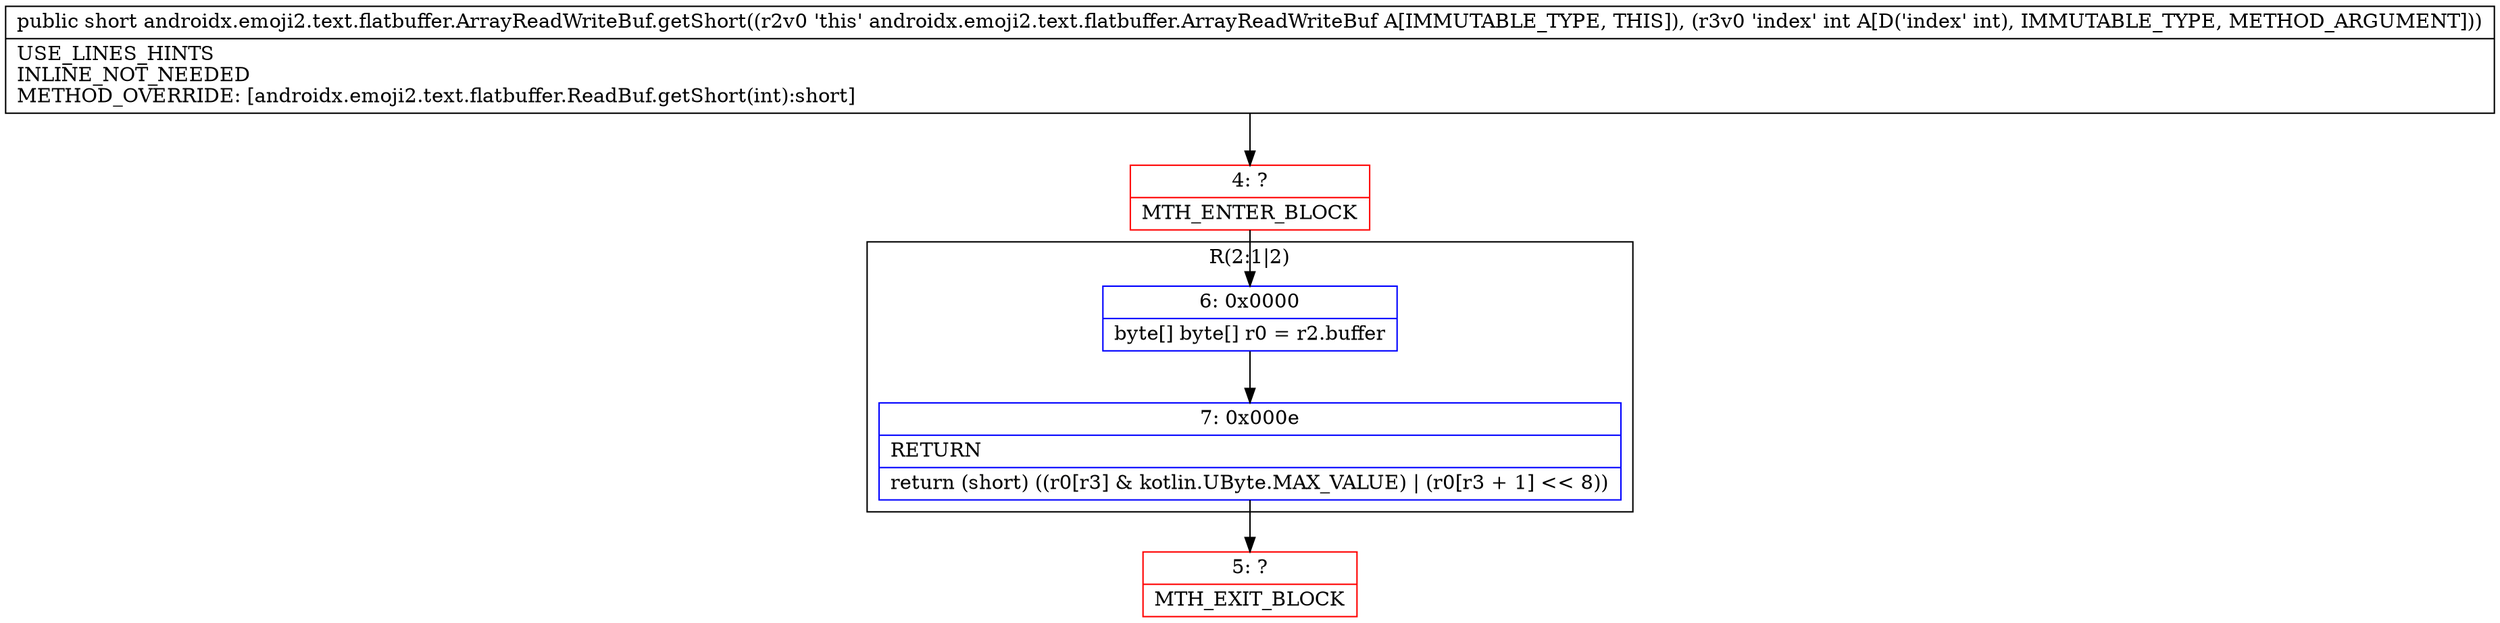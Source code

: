 digraph "CFG forandroidx.emoji2.text.flatbuffer.ArrayReadWriteBuf.getShort(I)S" {
subgraph cluster_Region_1937180628 {
label = "R(2:1|2)";
node [shape=record,color=blue];
Node_6 [shape=record,label="{6\:\ 0x0000|byte[] byte[] r0 = r2.buffer\l}"];
Node_7 [shape=record,label="{7\:\ 0x000e|RETURN\l|return (short) ((r0[r3] & kotlin.UByte.MAX_VALUE) \| (r0[r3 + 1] \<\< 8))\l}"];
}
Node_4 [shape=record,color=red,label="{4\:\ ?|MTH_ENTER_BLOCK\l}"];
Node_5 [shape=record,color=red,label="{5\:\ ?|MTH_EXIT_BLOCK\l}"];
MethodNode[shape=record,label="{public short androidx.emoji2.text.flatbuffer.ArrayReadWriteBuf.getShort((r2v0 'this' androidx.emoji2.text.flatbuffer.ArrayReadWriteBuf A[IMMUTABLE_TYPE, THIS]), (r3v0 'index' int A[D('index' int), IMMUTABLE_TYPE, METHOD_ARGUMENT]))  | USE_LINES_HINTS\lINLINE_NOT_NEEDED\lMETHOD_OVERRIDE: [androidx.emoji2.text.flatbuffer.ReadBuf.getShort(int):short]\l}"];
MethodNode -> Node_4;Node_6 -> Node_7;
Node_7 -> Node_5;
Node_4 -> Node_6;
}

